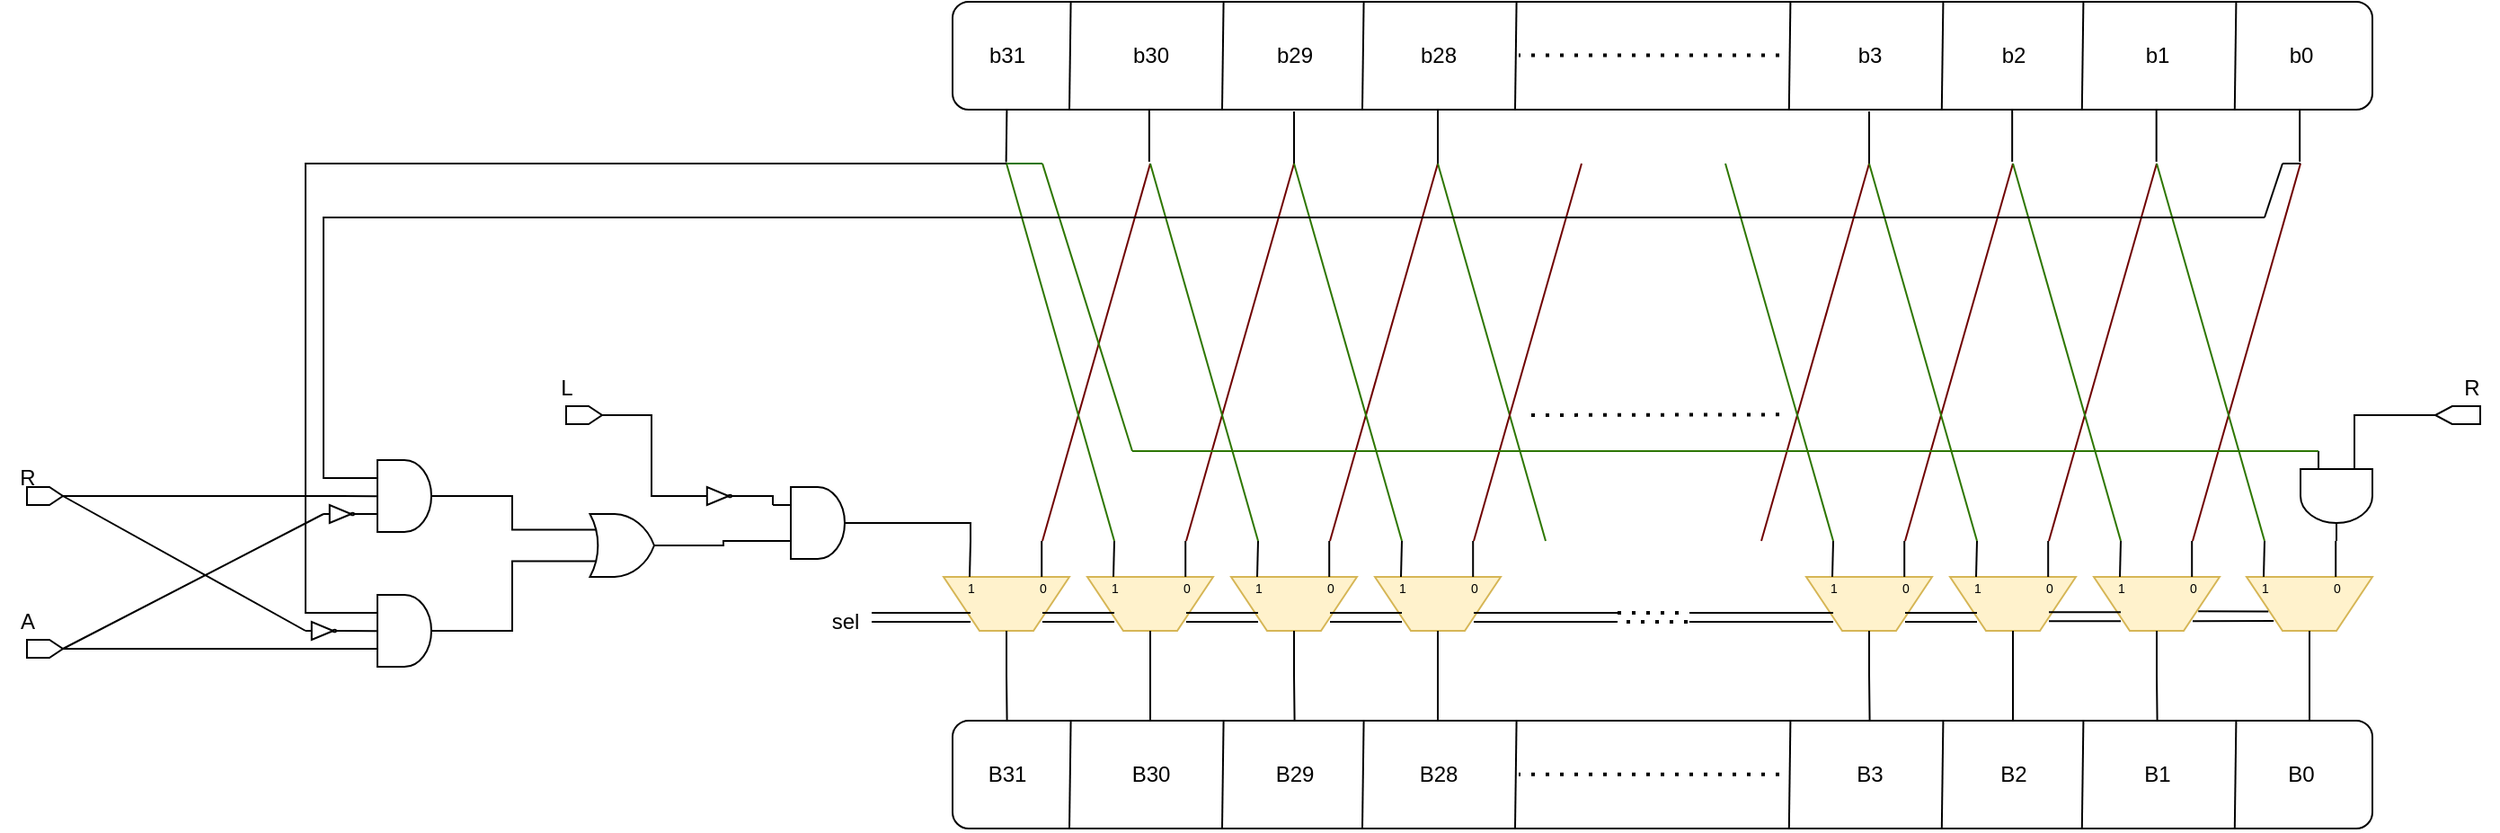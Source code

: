 <mxfile version="24.7.5">
  <diagram name="Page-1" id="PTkPmon57DQdtrVPdXi-">
    <mxGraphModel dx="1467" dy="908" grid="1" gridSize="10" guides="1" tooltips="1" connect="1" arrows="1" fold="1" page="1" pageScale="1" pageWidth="827" pageHeight="1169" math="0" shadow="0">
      <root>
        <mxCell id="0" />
        <mxCell id="1" parent="0" />
        <mxCell id="dGdvfBQ7qSdlbU3VzCC5-10" value="" style="verticalLabelPosition=bottom;shadow=0;dashed=0;align=center;html=1;verticalAlign=top;shape=mxgraph.electrical.logic_gates.inverter_2" parent="1" vertex="1">
          <mxGeometry x="620" y="330" width="20" height="10" as="geometry" />
        </mxCell>
        <mxCell id="dGdvfBQ7qSdlbU3VzCC5-15" value="" style="verticalLabelPosition=bottom;shadow=0;dashed=0;align=center;html=1;verticalAlign=top;shape=mxgraph.electrical.logic_gates.inverter_2" parent="1" vertex="1">
          <mxGeometry x="830" y="320" width="20" height="10" as="geometry" />
        </mxCell>
        <mxCell id="dGdvfBQ7qSdlbU3VzCC5-16" style="edgeStyle=orthogonalEdgeStyle;rounded=0;orthogonalLoop=1;jettySize=auto;html=1;entryX=0;entryY=0.25;entryDx=0;entryDy=0;entryPerimeter=0;endArrow=none;endFill=0;" parent="1" source="dGdvfBQ7qSdlbU3VzCC5-15" target="dGdvfBQ7qSdlbU3VzCC5-265" edge="1">
          <mxGeometry relative="1" as="geometry">
            <mxPoint x="870" y="325" as="targetPoint" />
          </mxGeometry>
        </mxCell>
        <mxCell id="dGdvfBQ7qSdlbU3VzCC5-17" value="" style="shape=offPageConnector;whiteSpace=wrap;html=1;rotation=-90;" parent="1" vertex="1">
          <mxGeometry x="760" y="270" width="10" height="20" as="geometry" />
        </mxCell>
        <mxCell id="dGdvfBQ7qSdlbU3VzCC5-18" style="edgeStyle=orthogonalEdgeStyle;rounded=0;orthogonalLoop=1;jettySize=auto;html=1;entryX=0;entryY=0.5;entryDx=0;entryDy=0;entryPerimeter=0;endArrow=none;endFill=0;" parent="1" source="dGdvfBQ7qSdlbU3VzCC5-17" target="dGdvfBQ7qSdlbU3VzCC5-15" edge="1">
          <mxGeometry relative="1" as="geometry" />
        </mxCell>
        <mxCell id="dGdvfBQ7qSdlbU3VzCC5-21" value="" style="edgeStyle=orthogonalEdgeStyle;rounded=0;orthogonalLoop=1;jettySize=auto;html=1;endArrow=none;endFill=0;" parent="1" source="dGdvfBQ7qSdlbU3VzCC5-22" edge="1">
          <mxGeometry relative="1" as="geometry">
            <mxPoint x="600" y="410" as="targetPoint" />
          </mxGeometry>
        </mxCell>
        <mxCell id="dGdvfBQ7qSdlbU3VzCC5-22" value="" style="shape=offPageConnector;whiteSpace=wrap;html=1;rotation=-90;" parent="1" vertex="1">
          <mxGeometry x="460" y="400" width="10" height="20" as="geometry" />
        </mxCell>
        <mxCell id="dGdvfBQ7qSdlbU3VzCC5-24" value="A" style="text;html=1;align=center;verticalAlign=middle;resizable=0;points=[];autosize=1;strokeColor=none;fillColor=none;" parent="1" vertex="1">
          <mxGeometry x="440" y="380" width="30" height="30" as="geometry" />
        </mxCell>
        <mxCell id="dGdvfBQ7qSdlbU3VzCC5-25" value="L" style="text;html=1;align=center;verticalAlign=middle;resizable=0;points=[];autosize=1;strokeColor=none;fillColor=none;" parent="1" vertex="1">
          <mxGeometry x="740" y="250" width="30" height="30" as="geometry" />
        </mxCell>
        <mxCell id="dGdvfBQ7qSdlbU3VzCC5-26" value="" style="verticalLabelPosition=bottom;shadow=0;dashed=0;align=center;html=1;verticalAlign=top;shape=mxgraph.electrical.logic_gates.inverter_2" parent="1" vertex="1">
          <mxGeometry x="610" y="395" width="20" height="10" as="geometry" />
        </mxCell>
        <mxCell id="dGdvfBQ7qSdlbU3VzCC5-284" style="edgeStyle=orthogonalEdgeStyle;rounded=0;orthogonalLoop=1;jettySize=auto;html=1;endArrow=none;endFill=0;" parent="1" source="dGdvfBQ7qSdlbU3VzCC5-28" edge="1">
          <mxGeometry relative="1" as="geometry">
            <mxPoint x="630.0" y="325" as="targetPoint" />
          </mxGeometry>
        </mxCell>
        <mxCell id="dGdvfBQ7qSdlbU3VzCC5-28" value="" style="shape=offPageConnector;whiteSpace=wrap;html=1;rotation=-90;" parent="1" vertex="1">
          <mxGeometry x="460" y="315" width="10" height="20" as="geometry" />
        </mxCell>
        <mxCell id="dGdvfBQ7qSdlbU3VzCC5-29" value="R" style="text;html=1;align=center;verticalAlign=middle;resizable=0;points=[];autosize=1;strokeColor=none;fillColor=none;" parent="1" vertex="1">
          <mxGeometry x="440" y="300" width="30" height="30" as="geometry" />
        </mxCell>
        <mxCell id="dGdvfBQ7qSdlbU3VzCC5-124" value="" style="shape=trapezoid;perimeter=trapezoidPerimeter;whiteSpace=wrap;html=1;fixedSize=1;rotation=-180;size=20;fillColor=#fff2cc;strokeColor=#d6b656;" parent="1" vertex="1">
          <mxGeometry x="965" y="370" width="70" height="30" as="geometry" />
        </mxCell>
        <mxCell id="dGdvfBQ7qSdlbU3VzCC5-125" style="edgeStyle=orthogonalEdgeStyle;rounded=0;orthogonalLoop=1;jettySize=auto;html=1;entryX=0.029;entryY=0;entryDx=0;entryDy=0;entryPerimeter=0;endArrow=none;endFill=0;" parent="1" source="dGdvfBQ7qSdlbU3VzCC5-124" edge="1">
          <mxGeometry relative="1" as="geometry">
            <mxPoint x="1000.3" y="450" as="targetPoint" />
          </mxGeometry>
        </mxCell>
        <mxCell id="dGdvfBQ7qSdlbU3VzCC5-127" value="" style="shape=trapezoid;perimeter=trapezoidPerimeter;whiteSpace=wrap;html=1;fixedSize=1;rotation=-180;size=20;fillColor=#fff2cc;strokeColor=#d6b656;" parent="1" vertex="1">
          <mxGeometry x="1045" y="370" width="70" height="30" as="geometry" />
        </mxCell>
        <mxCell id="dGdvfBQ7qSdlbU3VzCC5-128" style="edgeStyle=orthogonalEdgeStyle;rounded=0;orthogonalLoop=1;jettySize=auto;html=1;entryX=0.029;entryY=0;entryDx=0;entryDy=0;entryPerimeter=0;endArrow=none;endFill=0;" parent="1" source="dGdvfBQ7qSdlbU3VzCC5-127" edge="1">
          <mxGeometry relative="1" as="geometry">
            <mxPoint x="1080" y="450" as="targetPoint" />
          </mxGeometry>
        </mxCell>
        <mxCell id="dGdvfBQ7qSdlbU3VzCC5-129" value="" style="shape=trapezoid;perimeter=trapezoidPerimeter;whiteSpace=wrap;html=1;fixedSize=1;rotation=-180;size=20;fillColor=#fff2cc;strokeColor=#d6b656;" parent="1" vertex="1">
          <mxGeometry x="1125" y="370" width="70" height="30" as="geometry" />
        </mxCell>
        <mxCell id="dGdvfBQ7qSdlbU3VzCC5-130" style="edgeStyle=orthogonalEdgeStyle;rounded=0;orthogonalLoop=1;jettySize=auto;html=1;entryX=0.029;entryY=0;entryDx=0;entryDy=0;entryPerimeter=0;endArrow=none;endFill=0;" parent="1" source="dGdvfBQ7qSdlbU3VzCC5-129" edge="1">
          <mxGeometry relative="1" as="geometry">
            <mxPoint x="1160.3" y="450" as="targetPoint" />
          </mxGeometry>
        </mxCell>
        <mxCell id="dGdvfBQ7qSdlbU3VzCC5-131" value="" style="shape=trapezoid;perimeter=trapezoidPerimeter;whiteSpace=wrap;html=1;fixedSize=1;rotation=-180;size=20;fillColor=#fff2cc;strokeColor=#d6b656;" parent="1" vertex="1">
          <mxGeometry x="1205" y="370" width="70" height="30" as="geometry" />
        </mxCell>
        <mxCell id="dGdvfBQ7qSdlbU3VzCC5-132" style="edgeStyle=orthogonalEdgeStyle;rounded=0;orthogonalLoop=1;jettySize=auto;html=1;entryX=0.029;entryY=0;entryDx=0;entryDy=0;entryPerimeter=0;endArrow=none;endFill=0;" parent="1" source="dGdvfBQ7qSdlbU3VzCC5-131" edge="1">
          <mxGeometry relative="1" as="geometry">
            <mxPoint x="1240" y="450" as="targetPoint" />
          </mxGeometry>
        </mxCell>
        <mxCell id="dGdvfBQ7qSdlbU3VzCC5-141" value="" style="shape=trapezoid;perimeter=trapezoidPerimeter;whiteSpace=wrap;html=1;fixedSize=1;rotation=-180;size=20;fillColor=#fff2cc;strokeColor=#d6b656;" parent="1" vertex="1">
          <mxGeometry x="1445" y="370" width="70" height="30" as="geometry" />
        </mxCell>
        <mxCell id="dGdvfBQ7qSdlbU3VzCC5-142" style="edgeStyle=orthogonalEdgeStyle;rounded=0;orthogonalLoop=1;jettySize=auto;html=1;entryX=0.029;entryY=0;entryDx=0;entryDy=0;entryPerimeter=0;endArrow=none;endFill=0;" parent="1" source="dGdvfBQ7qSdlbU3VzCC5-141" edge="1">
          <mxGeometry relative="1" as="geometry">
            <mxPoint x="1480.3" y="450" as="targetPoint" />
          </mxGeometry>
        </mxCell>
        <mxCell id="dGdvfBQ7qSdlbU3VzCC5-143" value="" style="shape=trapezoid;perimeter=trapezoidPerimeter;whiteSpace=wrap;html=1;fixedSize=1;rotation=-180;size=20;fillColor=#fff2cc;strokeColor=#d6b656;" parent="1" vertex="1">
          <mxGeometry x="1525" y="370" width="70" height="30" as="geometry" />
        </mxCell>
        <mxCell id="dGdvfBQ7qSdlbU3VzCC5-144" style="edgeStyle=orthogonalEdgeStyle;rounded=0;orthogonalLoop=1;jettySize=auto;html=1;entryX=0.029;entryY=0;entryDx=0;entryDy=0;entryPerimeter=0;endArrow=none;endFill=0;" parent="1" source="dGdvfBQ7qSdlbU3VzCC5-143" edge="1">
          <mxGeometry relative="1" as="geometry">
            <mxPoint x="1560" y="450" as="targetPoint" />
          </mxGeometry>
        </mxCell>
        <mxCell id="dGdvfBQ7qSdlbU3VzCC5-145" value="" style="shape=trapezoid;perimeter=trapezoidPerimeter;whiteSpace=wrap;html=1;fixedSize=1;rotation=-180;size=20;fillColor=#fff2cc;strokeColor=#d6b656;" parent="1" vertex="1">
          <mxGeometry x="1605" y="370" width="70" height="30" as="geometry" />
        </mxCell>
        <mxCell id="dGdvfBQ7qSdlbU3VzCC5-146" style="edgeStyle=orthogonalEdgeStyle;rounded=0;orthogonalLoop=1;jettySize=auto;html=1;entryX=0.029;entryY=0;entryDx=0;entryDy=0;entryPerimeter=0;endArrow=none;endFill=0;" parent="1" source="dGdvfBQ7qSdlbU3VzCC5-145" edge="1">
          <mxGeometry relative="1" as="geometry">
            <mxPoint x="1640.3" y="450" as="targetPoint" />
          </mxGeometry>
        </mxCell>
        <mxCell id="dGdvfBQ7qSdlbU3VzCC5-147" value="" style="shape=trapezoid;perimeter=trapezoidPerimeter;whiteSpace=wrap;html=1;fixedSize=1;rotation=-180;size=20;fillColor=#fff2cc;strokeColor=#d6b656;" parent="1" vertex="1">
          <mxGeometry x="1690" y="370" width="70" height="30" as="geometry" />
        </mxCell>
        <mxCell id="dGdvfBQ7qSdlbU3VzCC5-148" style="edgeStyle=orthogonalEdgeStyle;rounded=0;orthogonalLoop=1;jettySize=auto;html=1;entryX=0.029;entryY=0;entryDx=0;entryDy=0;entryPerimeter=0;endArrow=none;endFill=0;" parent="1" source="dGdvfBQ7qSdlbU3VzCC5-147" edge="1">
          <mxGeometry relative="1" as="geometry">
            <mxPoint x="1725" y="450" as="targetPoint" />
          </mxGeometry>
        </mxCell>
        <mxCell id="dGdvfBQ7qSdlbU3VzCC5-149" value="" style="rounded=1;whiteSpace=wrap;html=1;" parent="1" vertex="1">
          <mxGeometry x="970" y="450" width="790" height="60" as="geometry" />
        </mxCell>
        <mxCell id="dGdvfBQ7qSdlbU3VzCC5-150" value="" style="endArrow=none;html=1;rounded=0;entryX=0.08;entryY=0.04;entryDx=0;entryDy=0;entryPerimeter=0;exitX=0.079;exitY=1.04;exitDx=0;exitDy=0;exitPerimeter=0;" parent="1" edge="1">
          <mxGeometry width="50" height="50" relative="1" as="geometry">
            <mxPoint x="1035" y="510" as="sourcePoint" />
            <mxPoint x="1035.79" y="450.0" as="targetPoint" />
          </mxGeometry>
        </mxCell>
        <mxCell id="dGdvfBQ7qSdlbU3VzCC5-151" value="" style="endArrow=none;html=1;rounded=0;entryX=0.08;entryY=0.04;entryDx=0;entryDy=0;entryPerimeter=0;exitX=0.079;exitY=1.04;exitDx=0;exitDy=0;exitPerimeter=0;" parent="1" edge="1">
          <mxGeometry width="50" height="50" relative="1" as="geometry">
            <mxPoint x="1120" y="510" as="sourcePoint" />
            <mxPoint x="1120.79" y="450.0" as="targetPoint" />
          </mxGeometry>
        </mxCell>
        <mxCell id="dGdvfBQ7qSdlbU3VzCC5-152" value="" style="endArrow=none;html=1;rounded=0;entryX=0.08;entryY=0.04;entryDx=0;entryDy=0;entryPerimeter=0;exitX=0.079;exitY=1.04;exitDx=0;exitDy=0;exitPerimeter=0;" parent="1" edge="1">
          <mxGeometry width="50" height="50" relative="1" as="geometry">
            <mxPoint x="1198" y="510" as="sourcePoint" />
            <mxPoint x="1198.79" y="450.0" as="targetPoint" />
          </mxGeometry>
        </mxCell>
        <mxCell id="dGdvfBQ7qSdlbU3VzCC5-153" value="" style="endArrow=none;html=1;rounded=0;entryX=0.08;entryY=0.04;entryDx=0;entryDy=0;entryPerimeter=0;exitX=0.079;exitY=1.04;exitDx=0;exitDy=0;exitPerimeter=0;" parent="1" edge="1">
          <mxGeometry width="50" height="50" relative="1" as="geometry">
            <mxPoint x="1283" y="510" as="sourcePoint" />
            <mxPoint x="1283.79" y="450.0" as="targetPoint" />
          </mxGeometry>
        </mxCell>
        <mxCell id="dGdvfBQ7qSdlbU3VzCC5-154" value="" style="endArrow=none;html=1;rounded=0;entryX=0.08;entryY=0.04;entryDx=0;entryDy=0;entryPerimeter=0;exitX=0.079;exitY=1.04;exitDx=0;exitDy=0;exitPerimeter=0;" parent="1" edge="1">
          <mxGeometry width="50" height="50" relative="1" as="geometry">
            <mxPoint x="1435.41" y="510" as="sourcePoint" />
            <mxPoint x="1436.2" y="450.0" as="targetPoint" />
          </mxGeometry>
        </mxCell>
        <mxCell id="dGdvfBQ7qSdlbU3VzCC5-155" value="" style="endArrow=none;html=1;rounded=0;entryX=0.08;entryY=0.04;entryDx=0;entryDy=0;entryPerimeter=0;exitX=0.079;exitY=1.04;exitDx=0;exitDy=0;exitPerimeter=0;" parent="1" edge="1">
          <mxGeometry width="50" height="50" relative="1" as="geometry">
            <mxPoint x="1520.41" y="510" as="sourcePoint" />
            <mxPoint x="1521.2" y="450.0" as="targetPoint" />
          </mxGeometry>
        </mxCell>
        <mxCell id="dGdvfBQ7qSdlbU3VzCC5-156" value="" style="endArrow=none;html=1;rounded=0;entryX=0.08;entryY=0.04;entryDx=0;entryDy=0;entryPerimeter=0;exitX=0.079;exitY=1.04;exitDx=0;exitDy=0;exitPerimeter=0;" parent="1" edge="1">
          <mxGeometry width="50" height="50" relative="1" as="geometry">
            <mxPoint x="1598.41" y="510" as="sourcePoint" />
            <mxPoint x="1599.2" y="450.0" as="targetPoint" />
          </mxGeometry>
        </mxCell>
        <mxCell id="dGdvfBQ7qSdlbU3VzCC5-157" value="" style="endArrow=none;html=1;rounded=0;entryX=0.08;entryY=0.04;entryDx=0;entryDy=0;entryPerimeter=0;exitX=0.079;exitY=1.04;exitDx=0;exitDy=0;exitPerimeter=0;" parent="1" edge="1">
          <mxGeometry width="50" height="50" relative="1" as="geometry">
            <mxPoint x="1683.41" y="510" as="sourcePoint" />
            <mxPoint x="1684.2" y="450.0" as="targetPoint" />
          </mxGeometry>
        </mxCell>
        <mxCell id="dGdvfBQ7qSdlbU3VzCC5-158" value="B31" style="text;html=1;align=center;verticalAlign=middle;resizable=0;points=[];autosize=1;strokeColor=none;fillColor=none;" parent="1" vertex="1">
          <mxGeometry x="980" y="465" width="40" height="30" as="geometry" />
        </mxCell>
        <mxCell id="dGdvfBQ7qSdlbU3VzCC5-159" value="B30" style="text;html=1;align=center;verticalAlign=middle;resizable=0;points=[];autosize=1;strokeColor=none;fillColor=none;" parent="1" vertex="1">
          <mxGeometry x="1060" y="465" width="40" height="30" as="geometry" />
        </mxCell>
        <mxCell id="dGdvfBQ7qSdlbU3VzCC5-160" value="B29" style="text;html=1;align=center;verticalAlign=middle;resizable=0;points=[];autosize=1;strokeColor=none;fillColor=none;" parent="1" vertex="1">
          <mxGeometry x="1140" y="465" width="40" height="30" as="geometry" />
        </mxCell>
        <mxCell id="dGdvfBQ7qSdlbU3VzCC5-161" value="B28" style="text;html=1;align=center;verticalAlign=middle;resizable=0;points=[];autosize=1;strokeColor=none;fillColor=none;" parent="1" vertex="1">
          <mxGeometry x="1220" y="465" width="40" height="30" as="geometry" />
        </mxCell>
        <mxCell id="dGdvfBQ7qSdlbU3VzCC5-167" value="B3" style="text;html=1;align=center;verticalAlign=middle;resizable=0;points=[];autosize=1;strokeColor=none;fillColor=none;" parent="1" vertex="1">
          <mxGeometry x="1460" y="465" width="40" height="30" as="geometry" />
        </mxCell>
        <mxCell id="dGdvfBQ7qSdlbU3VzCC5-168" value="B2" style="text;html=1;align=center;verticalAlign=middle;resizable=0;points=[];autosize=1;strokeColor=none;fillColor=none;" parent="1" vertex="1">
          <mxGeometry x="1540" y="465" width="40" height="30" as="geometry" />
        </mxCell>
        <mxCell id="dGdvfBQ7qSdlbU3VzCC5-169" value="B1" style="text;html=1;align=center;verticalAlign=middle;resizable=0;points=[];autosize=1;strokeColor=none;fillColor=none;" parent="1" vertex="1">
          <mxGeometry x="1620" y="465" width="40" height="30" as="geometry" />
        </mxCell>
        <mxCell id="dGdvfBQ7qSdlbU3VzCC5-170" value="B0" style="text;html=1;align=center;verticalAlign=middle;resizable=0;points=[];autosize=1;strokeColor=none;fillColor=none;" parent="1" vertex="1">
          <mxGeometry x="1700" y="465" width="40" height="30" as="geometry" />
        </mxCell>
        <mxCell id="dGdvfBQ7qSdlbU3VzCC5-171" value="" style="rounded=1;whiteSpace=wrap;html=1;" parent="1" vertex="1">
          <mxGeometry x="970" y="50" width="790" height="60" as="geometry" />
        </mxCell>
        <mxCell id="dGdvfBQ7qSdlbU3VzCC5-172" value="" style="endArrow=none;html=1;rounded=0;entryX=0.08;entryY=0.04;entryDx=0;entryDy=0;entryPerimeter=0;exitX=0.079;exitY=1.04;exitDx=0;exitDy=0;exitPerimeter=0;" parent="1" edge="1">
          <mxGeometry width="50" height="50" relative="1" as="geometry">
            <mxPoint x="1035" y="110" as="sourcePoint" />
            <mxPoint x="1035.79" y="50.0" as="targetPoint" />
          </mxGeometry>
        </mxCell>
        <mxCell id="dGdvfBQ7qSdlbU3VzCC5-173" value="" style="endArrow=none;html=1;rounded=0;entryX=0.08;entryY=0.04;entryDx=0;entryDy=0;entryPerimeter=0;exitX=0.079;exitY=1.04;exitDx=0;exitDy=0;exitPerimeter=0;" parent="1" edge="1">
          <mxGeometry width="50" height="50" relative="1" as="geometry">
            <mxPoint x="1120" y="110" as="sourcePoint" />
            <mxPoint x="1120.79" y="50.0" as="targetPoint" />
          </mxGeometry>
        </mxCell>
        <mxCell id="dGdvfBQ7qSdlbU3VzCC5-174" value="" style="endArrow=none;html=1;rounded=0;entryX=0.08;entryY=0.04;entryDx=0;entryDy=0;entryPerimeter=0;exitX=0.079;exitY=1.04;exitDx=0;exitDy=0;exitPerimeter=0;" parent="1" edge="1">
          <mxGeometry width="50" height="50" relative="1" as="geometry">
            <mxPoint x="1198" y="110" as="sourcePoint" />
            <mxPoint x="1198.79" y="50.0" as="targetPoint" />
          </mxGeometry>
        </mxCell>
        <mxCell id="dGdvfBQ7qSdlbU3VzCC5-175" value="" style="endArrow=none;html=1;rounded=0;entryX=0.08;entryY=0.04;entryDx=0;entryDy=0;entryPerimeter=0;exitX=0.079;exitY=1.04;exitDx=0;exitDy=0;exitPerimeter=0;" parent="1" edge="1">
          <mxGeometry width="50" height="50" relative="1" as="geometry">
            <mxPoint x="1283" y="110" as="sourcePoint" />
            <mxPoint x="1283.79" y="50.0" as="targetPoint" />
          </mxGeometry>
        </mxCell>
        <mxCell id="dGdvfBQ7qSdlbU3VzCC5-176" value="" style="endArrow=none;html=1;rounded=0;entryX=0.08;entryY=0.04;entryDx=0;entryDy=0;entryPerimeter=0;exitX=0.079;exitY=1.04;exitDx=0;exitDy=0;exitPerimeter=0;" parent="1" edge="1">
          <mxGeometry width="50" height="50" relative="1" as="geometry">
            <mxPoint x="1435.41" y="110" as="sourcePoint" />
            <mxPoint x="1436.2" y="50.0" as="targetPoint" />
          </mxGeometry>
        </mxCell>
        <mxCell id="dGdvfBQ7qSdlbU3VzCC5-177" value="" style="endArrow=none;html=1;rounded=0;entryX=0.08;entryY=0.04;entryDx=0;entryDy=0;entryPerimeter=0;exitX=0.079;exitY=1.04;exitDx=0;exitDy=0;exitPerimeter=0;" parent="1" edge="1">
          <mxGeometry width="50" height="50" relative="1" as="geometry">
            <mxPoint x="1520.41" y="110" as="sourcePoint" />
            <mxPoint x="1521.2" y="50.0" as="targetPoint" />
          </mxGeometry>
        </mxCell>
        <mxCell id="dGdvfBQ7qSdlbU3VzCC5-178" value="" style="endArrow=none;html=1;rounded=0;entryX=0.08;entryY=0.04;entryDx=0;entryDy=0;entryPerimeter=0;exitX=0.079;exitY=1.04;exitDx=0;exitDy=0;exitPerimeter=0;" parent="1" edge="1">
          <mxGeometry width="50" height="50" relative="1" as="geometry">
            <mxPoint x="1598.41" y="110" as="sourcePoint" />
            <mxPoint x="1599.2" y="50.0" as="targetPoint" />
          </mxGeometry>
        </mxCell>
        <mxCell id="dGdvfBQ7qSdlbU3VzCC5-179" value="" style="endArrow=none;html=1;rounded=0;entryX=0.08;entryY=0.04;entryDx=0;entryDy=0;entryPerimeter=0;exitX=0.079;exitY=1.04;exitDx=0;exitDy=0;exitPerimeter=0;" parent="1" edge="1">
          <mxGeometry width="50" height="50" relative="1" as="geometry">
            <mxPoint x="1683.41" y="110" as="sourcePoint" />
            <mxPoint x="1684.2" y="50.0" as="targetPoint" />
          </mxGeometry>
        </mxCell>
        <mxCell id="dGdvfBQ7qSdlbU3VzCC5-180" value="b31" style="text;html=1;align=center;verticalAlign=middle;resizable=0;points=[];autosize=1;strokeColor=none;fillColor=none;" parent="1" vertex="1">
          <mxGeometry x="980" y="65" width="40" height="30" as="geometry" />
        </mxCell>
        <mxCell id="dGdvfBQ7qSdlbU3VzCC5-181" value="b30" style="text;html=1;align=center;verticalAlign=middle;resizable=0;points=[];autosize=1;strokeColor=none;fillColor=none;" parent="1" vertex="1">
          <mxGeometry x="1060" y="65" width="40" height="30" as="geometry" />
        </mxCell>
        <mxCell id="dGdvfBQ7qSdlbU3VzCC5-182" value="b29" style="text;html=1;align=center;verticalAlign=middle;resizable=0;points=[];autosize=1;strokeColor=none;fillColor=none;" parent="1" vertex="1">
          <mxGeometry x="1140" y="65" width="40" height="30" as="geometry" />
        </mxCell>
        <mxCell id="dGdvfBQ7qSdlbU3VzCC5-183" value="b28" style="text;html=1;align=center;verticalAlign=middle;resizable=0;points=[];autosize=1;strokeColor=none;fillColor=none;" parent="1" vertex="1">
          <mxGeometry x="1220" y="65" width="40" height="30" as="geometry" />
        </mxCell>
        <mxCell id="dGdvfBQ7qSdlbU3VzCC5-184" value="b3" style="text;html=1;align=center;verticalAlign=middle;resizable=0;points=[];autosize=1;strokeColor=none;fillColor=none;" parent="1" vertex="1">
          <mxGeometry x="1460" y="65" width="40" height="30" as="geometry" />
        </mxCell>
        <mxCell id="dGdvfBQ7qSdlbU3VzCC5-185" value="b2" style="text;html=1;align=center;verticalAlign=middle;resizable=0;points=[];autosize=1;strokeColor=none;fillColor=none;" parent="1" vertex="1">
          <mxGeometry x="1540" y="65" width="40" height="30" as="geometry" />
        </mxCell>
        <mxCell id="dGdvfBQ7qSdlbU3VzCC5-186" value="b1" style="text;html=1;align=center;verticalAlign=middle;resizable=0;points=[];autosize=1;strokeColor=none;fillColor=none;" parent="1" vertex="1">
          <mxGeometry x="1620" y="65" width="40" height="30" as="geometry" />
        </mxCell>
        <mxCell id="dGdvfBQ7qSdlbU3VzCC5-187" value="b0" style="text;html=1;align=center;verticalAlign=middle;resizable=0;points=[];autosize=1;strokeColor=none;fillColor=none;" parent="1" vertex="1">
          <mxGeometry x="1700" y="65" width="40" height="30" as="geometry" />
        </mxCell>
        <mxCell id="dGdvfBQ7qSdlbU3VzCC5-188" value="" style="endArrow=none;dashed=1;html=1;dashPattern=1 3;strokeWidth=2;rounded=0;" parent="1" edge="1">
          <mxGeometry width="50" height="50" relative="1" as="geometry">
            <mxPoint x="1430" y="79.71" as="sourcePoint" />
            <mxPoint x="1285" y="79.71" as="targetPoint" />
          </mxGeometry>
        </mxCell>
        <mxCell id="dGdvfBQ7qSdlbU3VzCC5-189" value="" style="endArrow=none;dashed=1;html=1;dashPattern=1 3;strokeWidth=2;rounded=0;" parent="1" edge="1">
          <mxGeometry width="50" height="50" relative="1" as="geometry">
            <mxPoint x="1430" y="479.82" as="sourcePoint" />
            <mxPoint x="1285" y="479.82" as="targetPoint" />
          </mxGeometry>
        </mxCell>
        <mxCell id="dGdvfBQ7qSdlbU3VzCC5-190" value="" style="endArrow=none;html=1;rounded=0;exitX=0.75;exitY=1;exitDx=0;exitDy=0;" parent="1" edge="1">
          <mxGeometry width="50" height="50" relative="1" as="geometry">
            <mxPoint x="979.5" y="370" as="sourcePoint" />
            <mxPoint x="980" y="350" as="targetPoint" />
          </mxGeometry>
        </mxCell>
        <mxCell id="dGdvfBQ7qSdlbU3VzCC5-191" value="" style="endArrow=none;html=1;rounded=0;exitX=0.75;exitY=1;exitDx=0;exitDy=0;" parent="1" edge="1">
          <mxGeometry width="50" height="50" relative="1" as="geometry">
            <mxPoint x="1019.6" y="370" as="sourcePoint" />
            <mxPoint x="1019.6" y="350" as="targetPoint" />
          </mxGeometry>
        </mxCell>
        <mxCell id="dGdvfBQ7qSdlbU3VzCC5-192" value="&lt;font style=&quot;font-size: 7px;&quot;&gt;1&lt;/font&gt;" style="text;html=1;align=center;verticalAlign=middle;resizable=0;points=[];autosize=1;strokeColor=none;fillColor=none;" parent="1" vertex="1">
          <mxGeometry x="965" y="360" width="30" height="30" as="geometry" />
        </mxCell>
        <mxCell id="dGdvfBQ7qSdlbU3VzCC5-193" value="&lt;font style=&quot;font-size: 7px;&quot;&gt;0&lt;/font&gt;" style="text;html=1;align=center;verticalAlign=middle;resizable=0;points=[];autosize=1;strokeColor=none;fillColor=none;" parent="1" vertex="1">
          <mxGeometry x="1005" y="360" width="30" height="30" as="geometry" />
        </mxCell>
        <mxCell id="dGdvfBQ7qSdlbU3VzCC5-196" value="" style="endArrow=none;html=1;rounded=0;exitX=0.75;exitY=1;exitDx=0;exitDy=0;" parent="1" edge="1">
          <mxGeometry width="50" height="50" relative="1" as="geometry">
            <mxPoint x="1059.5" y="370" as="sourcePoint" />
            <mxPoint x="1060" y="350" as="targetPoint" />
          </mxGeometry>
        </mxCell>
        <mxCell id="dGdvfBQ7qSdlbU3VzCC5-197" value="" style="endArrow=none;html=1;rounded=0;exitX=0.75;exitY=1;exitDx=0;exitDy=0;" parent="1" edge="1">
          <mxGeometry width="50" height="50" relative="1" as="geometry">
            <mxPoint x="1099.6" y="370" as="sourcePoint" />
            <mxPoint x="1099.6" y="350" as="targetPoint" />
          </mxGeometry>
        </mxCell>
        <mxCell id="dGdvfBQ7qSdlbU3VzCC5-198" value="&lt;font style=&quot;font-size: 7px;&quot;&gt;1&lt;/font&gt;" style="text;html=1;align=center;verticalAlign=middle;resizable=0;points=[];autosize=1;strokeColor=none;fillColor=none;" parent="1" vertex="1">
          <mxGeometry x="1045" y="360" width="30" height="30" as="geometry" />
        </mxCell>
        <mxCell id="dGdvfBQ7qSdlbU3VzCC5-199" value="&lt;font style=&quot;font-size: 7px;&quot;&gt;0&lt;/font&gt;" style="text;html=1;align=center;verticalAlign=middle;resizable=0;points=[];autosize=1;strokeColor=none;fillColor=none;" parent="1" vertex="1">
          <mxGeometry x="1085" y="360" width="30" height="30" as="geometry" />
        </mxCell>
        <mxCell id="dGdvfBQ7qSdlbU3VzCC5-200" value="" style="endArrow=none;html=1;rounded=0;exitX=0.75;exitY=1;exitDx=0;exitDy=0;" parent="1" edge="1">
          <mxGeometry width="50" height="50" relative="1" as="geometry">
            <mxPoint x="1139.5" y="370" as="sourcePoint" />
            <mxPoint x="1140" y="350" as="targetPoint" />
          </mxGeometry>
        </mxCell>
        <mxCell id="dGdvfBQ7qSdlbU3VzCC5-201" value="" style="endArrow=none;html=1;rounded=0;exitX=0.75;exitY=1;exitDx=0;exitDy=0;" parent="1" edge="1">
          <mxGeometry width="50" height="50" relative="1" as="geometry">
            <mxPoint x="1179.6" y="370" as="sourcePoint" />
            <mxPoint x="1179.6" y="350" as="targetPoint" />
          </mxGeometry>
        </mxCell>
        <mxCell id="dGdvfBQ7qSdlbU3VzCC5-202" value="&lt;font style=&quot;font-size: 7px;&quot;&gt;1&lt;/font&gt;" style="text;html=1;align=center;verticalAlign=middle;resizable=0;points=[];autosize=1;strokeColor=none;fillColor=none;" parent="1" vertex="1">
          <mxGeometry x="1125" y="360" width="30" height="30" as="geometry" />
        </mxCell>
        <mxCell id="dGdvfBQ7qSdlbU3VzCC5-203" value="&lt;font style=&quot;font-size: 7px;&quot;&gt;0&lt;/font&gt;" style="text;html=1;align=center;verticalAlign=middle;resizable=0;points=[];autosize=1;strokeColor=none;fillColor=none;" parent="1" vertex="1">
          <mxGeometry x="1165" y="360" width="30" height="30" as="geometry" />
        </mxCell>
        <mxCell id="dGdvfBQ7qSdlbU3VzCC5-204" value="" style="endArrow=none;html=1;rounded=0;exitX=0.75;exitY=1;exitDx=0;exitDy=0;" parent="1" edge="1">
          <mxGeometry width="50" height="50" relative="1" as="geometry">
            <mxPoint x="1219.5" y="370" as="sourcePoint" />
            <mxPoint x="1220" y="350" as="targetPoint" />
          </mxGeometry>
        </mxCell>
        <mxCell id="dGdvfBQ7qSdlbU3VzCC5-205" value="" style="endArrow=none;html=1;rounded=0;exitX=0.75;exitY=1;exitDx=0;exitDy=0;" parent="1" edge="1">
          <mxGeometry width="50" height="50" relative="1" as="geometry">
            <mxPoint x="1259.6" y="370" as="sourcePoint" />
            <mxPoint x="1259.6" y="350" as="targetPoint" />
          </mxGeometry>
        </mxCell>
        <mxCell id="dGdvfBQ7qSdlbU3VzCC5-206" value="&lt;font style=&quot;font-size: 7px;&quot;&gt;1&lt;/font&gt;" style="text;html=1;align=center;verticalAlign=middle;resizable=0;points=[];autosize=1;strokeColor=none;fillColor=none;" parent="1" vertex="1">
          <mxGeometry x="1205" y="360" width="30" height="30" as="geometry" />
        </mxCell>
        <mxCell id="dGdvfBQ7qSdlbU3VzCC5-207" value="&lt;font style=&quot;font-size: 7px;&quot;&gt;0&lt;/font&gt;" style="text;html=1;align=center;verticalAlign=middle;resizable=0;points=[];autosize=1;strokeColor=none;fillColor=none;" parent="1" vertex="1">
          <mxGeometry x="1245" y="360" width="30" height="30" as="geometry" />
        </mxCell>
        <mxCell id="dGdvfBQ7qSdlbU3VzCC5-208" value="" style="endArrow=none;html=1;rounded=0;exitX=0.75;exitY=1;exitDx=0;exitDy=0;" parent="1" edge="1">
          <mxGeometry width="50" height="50" relative="1" as="geometry">
            <mxPoint x="1459.5" y="370" as="sourcePoint" />
            <mxPoint x="1460" y="350" as="targetPoint" />
          </mxGeometry>
        </mxCell>
        <mxCell id="dGdvfBQ7qSdlbU3VzCC5-209" value="" style="endArrow=none;html=1;rounded=0;exitX=0.75;exitY=1;exitDx=0;exitDy=0;" parent="1" edge="1">
          <mxGeometry width="50" height="50" relative="1" as="geometry">
            <mxPoint x="1499.6" y="370" as="sourcePoint" />
            <mxPoint x="1499.6" y="350" as="targetPoint" />
          </mxGeometry>
        </mxCell>
        <mxCell id="dGdvfBQ7qSdlbU3VzCC5-210" value="&lt;font style=&quot;font-size: 7px;&quot;&gt;1&lt;/font&gt;" style="text;html=1;align=center;verticalAlign=middle;resizable=0;points=[];autosize=1;strokeColor=none;fillColor=none;" parent="1" vertex="1">
          <mxGeometry x="1445" y="360" width="30" height="30" as="geometry" />
        </mxCell>
        <mxCell id="dGdvfBQ7qSdlbU3VzCC5-211" value="&lt;font style=&quot;font-size: 7px;&quot;&gt;0&lt;/font&gt;" style="text;html=1;align=center;verticalAlign=middle;resizable=0;points=[];autosize=1;strokeColor=none;fillColor=none;" parent="1" vertex="1">
          <mxGeometry x="1485" y="360" width="30" height="30" as="geometry" />
        </mxCell>
        <mxCell id="dGdvfBQ7qSdlbU3VzCC5-212" value="" style="endArrow=none;html=1;rounded=0;exitX=0.75;exitY=1;exitDx=0;exitDy=0;" parent="1" edge="1">
          <mxGeometry width="50" height="50" relative="1" as="geometry">
            <mxPoint x="1539.5" y="370" as="sourcePoint" />
            <mxPoint x="1540" y="350" as="targetPoint" />
          </mxGeometry>
        </mxCell>
        <mxCell id="dGdvfBQ7qSdlbU3VzCC5-213" value="" style="endArrow=none;html=1;rounded=0;exitX=0.75;exitY=1;exitDx=0;exitDy=0;" parent="1" edge="1">
          <mxGeometry width="50" height="50" relative="1" as="geometry">
            <mxPoint x="1579.6" y="370" as="sourcePoint" />
            <mxPoint x="1579.6" y="350" as="targetPoint" />
          </mxGeometry>
        </mxCell>
        <mxCell id="dGdvfBQ7qSdlbU3VzCC5-214" value="&lt;font style=&quot;font-size: 7px;&quot;&gt;1&lt;/font&gt;" style="text;html=1;align=center;verticalAlign=middle;resizable=0;points=[];autosize=1;strokeColor=none;fillColor=none;" parent="1" vertex="1">
          <mxGeometry x="1525" y="360" width="30" height="30" as="geometry" />
        </mxCell>
        <mxCell id="dGdvfBQ7qSdlbU3VzCC5-215" value="&lt;font style=&quot;font-size: 7px;&quot;&gt;0&lt;/font&gt;" style="text;html=1;align=center;verticalAlign=middle;resizable=0;points=[];autosize=1;strokeColor=none;fillColor=none;" parent="1" vertex="1">
          <mxGeometry x="1565" y="360" width="30" height="30" as="geometry" />
        </mxCell>
        <mxCell id="dGdvfBQ7qSdlbU3VzCC5-216" value="" style="endArrow=none;html=1;rounded=0;exitX=0.75;exitY=1;exitDx=0;exitDy=0;" parent="1" edge="1">
          <mxGeometry width="50" height="50" relative="1" as="geometry">
            <mxPoint x="1619.5" y="370" as="sourcePoint" />
            <mxPoint x="1620" y="350" as="targetPoint" />
          </mxGeometry>
        </mxCell>
        <mxCell id="dGdvfBQ7qSdlbU3VzCC5-217" value="" style="endArrow=none;html=1;rounded=0;exitX=0.75;exitY=1;exitDx=0;exitDy=0;" parent="1" edge="1">
          <mxGeometry width="50" height="50" relative="1" as="geometry">
            <mxPoint x="1659.6" y="370" as="sourcePoint" />
            <mxPoint x="1659.6" y="350" as="targetPoint" />
          </mxGeometry>
        </mxCell>
        <mxCell id="dGdvfBQ7qSdlbU3VzCC5-218" value="&lt;font style=&quot;font-size: 7px;&quot;&gt;1&lt;/font&gt;" style="text;html=1;align=center;verticalAlign=middle;resizable=0;points=[];autosize=1;strokeColor=none;fillColor=none;" parent="1" vertex="1">
          <mxGeometry x="1605" y="360" width="30" height="30" as="geometry" />
        </mxCell>
        <mxCell id="dGdvfBQ7qSdlbU3VzCC5-219" value="&lt;font style=&quot;font-size: 7px;&quot;&gt;0&lt;/font&gt;" style="text;html=1;align=center;verticalAlign=middle;resizable=0;points=[];autosize=1;strokeColor=none;fillColor=none;" parent="1" vertex="1">
          <mxGeometry x="1645" y="360" width="30" height="30" as="geometry" />
        </mxCell>
        <mxCell id="dGdvfBQ7qSdlbU3VzCC5-220" value="" style="endArrow=none;html=1;rounded=0;exitX=0.75;exitY=1;exitDx=0;exitDy=0;" parent="1" edge="1">
          <mxGeometry width="50" height="50" relative="1" as="geometry">
            <mxPoint x="1699.5" y="370" as="sourcePoint" />
            <mxPoint x="1700" y="350" as="targetPoint" />
          </mxGeometry>
        </mxCell>
        <mxCell id="dGdvfBQ7qSdlbU3VzCC5-221" value="" style="endArrow=none;html=1;rounded=0;exitX=0.75;exitY=1;exitDx=0;exitDy=0;" parent="1" edge="1">
          <mxGeometry width="50" height="50" relative="1" as="geometry">
            <mxPoint x="1739.6" y="370" as="sourcePoint" />
            <mxPoint x="1739.6" y="350" as="targetPoint" />
          </mxGeometry>
        </mxCell>
        <mxCell id="dGdvfBQ7qSdlbU3VzCC5-222" value="&lt;font style=&quot;font-size: 7px;&quot;&gt;1&lt;/font&gt;" style="text;html=1;align=center;verticalAlign=middle;resizable=0;points=[];autosize=1;strokeColor=none;fillColor=none;" parent="1" vertex="1">
          <mxGeometry x="1685" y="360" width="30" height="30" as="geometry" />
        </mxCell>
        <mxCell id="dGdvfBQ7qSdlbU3VzCC5-223" value="&lt;font style=&quot;font-size: 7px;&quot;&gt;0&lt;/font&gt;" style="text;html=1;align=center;verticalAlign=middle;resizable=0;points=[];autosize=1;strokeColor=none;fillColor=none;" parent="1" vertex="1">
          <mxGeometry x="1725" y="360" width="30" height="30" as="geometry" />
        </mxCell>
        <mxCell id="dGdvfBQ7qSdlbU3VzCC5-225" value="" style="endArrow=none;html=1;rounded=0;entryX=0.041;entryY=1.012;entryDx=0;entryDy=0;entryPerimeter=0;" parent="1" edge="1">
          <mxGeometry width="50" height="50" relative="1" as="geometry">
            <mxPoint x="999.81" y="139.28" as="sourcePoint" />
            <mxPoint x="1000.2" y="110.0" as="targetPoint" />
          </mxGeometry>
        </mxCell>
        <mxCell id="dGdvfBQ7qSdlbU3VzCC5-226" value="" style="endArrow=none;html=1;rounded=0;entryX=0.041;entryY=1.012;entryDx=0;entryDy=0;entryPerimeter=0;" parent="1" edge="1">
          <mxGeometry width="50" height="50" relative="1" as="geometry">
            <mxPoint x="1079.43" y="139" as="sourcePoint" />
            <mxPoint x="1079.43" y="110" as="targetPoint" />
          </mxGeometry>
        </mxCell>
        <mxCell id="dGdvfBQ7qSdlbU3VzCC5-227" value="" style="endArrow=none;html=1;rounded=0;entryX=0.041;entryY=1.012;entryDx=0;entryDy=0;entryPerimeter=0;" parent="1" edge="1">
          <mxGeometry width="50" height="50" relative="1" as="geometry">
            <mxPoint x="1160" y="140" as="sourcePoint" />
            <mxPoint x="1160" y="111" as="targetPoint" />
          </mxGeometry>
        </mxCell>
        <mxCell id="dGdvfBQ7qSdlbU3VzCC5-228" value="" style="endArrow=none;html=1;rounded=0;entryX=0.041;entryY=1.012;entryDx=0;entryDy=0;entryPerimeter=0;" parent="1" edge="1">
          <mxGeometry width="50" height="50" relative="1" as="geometry">
            <mxPoint x="1240" y="140" as="sourcePoint" />
            <mxPoint x="1240" y="110" as="targetPoint" />
          </mxGeometry>
        </mxCell>
        <mxCell id="dGdvfBQ7qSdlbU3VzCC5-229" value="" style="endArrow=none;html=1;rounded=0;entryX=0.041;entryY=1.012;entryDx=0;entryDy=0;entryPerimeter=0;" parent="1" edge="1">
          <mxGeometry width="50" height="50" relative="1" as="geometry">
            <mxPoint x="1480" y="140" as="sourcePoint" />
            <mxPoint x="1480" y="111" as="targetPoint" />
          </mxGeometry>
        </mxCell>
        <mxCell id="dGdvfBQ7qSdlbU3VzCC5-230" value="" style="endArrow=none;html=1;rounded=0;entryX=0.041;entryY=1.012;entryDx=0;entryDy=0;entryPerimeter=0;" parent="1" edge="1">
          <mxGeometry width="50" height="50" relative="1" as="geometry">
            <mxPoint x="1559.58" y="139" as="sourcePoint" />
            <mxPoint x="1559.58" y="110" as="targetPoint" />
          </mxGeometry>
        </mxCell>
        <mxCell id="dGdvfBQ7qSdlbU3VzCC5-231" value="" style="endArrow=none;html=1;rounded=0;entryX=0.041;entryY=1.012;entryDx=0;entryDy=0;entryPerimeter=0;" parent="1" edge="1">
          <mxGeometry width="50" height="50" relative="1" as="geometry">
            <mxPoint x="1639.83" y="139" as="sourcePoint" />
            <mxPoint x="1639.83" y="110" as="targetPoint" />
          </mxGeometry>
        </mxCell>
        <mxCell id="dGdvfBQ7qSdlbU3VzCC5-232" value="" style="endArrow=none;html=1;rounded=0;entryX=0.041;entryY=1.012;entryDx=0;entryDy=0;entryPerimeter=0;" parent="1" edge="1">
          <mxGeometry width="50" height="50" relative="1" as="geometry">
            <mxPoint x="1719.58" y="139" as="sourcePoint" />
            <mxPoint x="1719.58" y="110" as="targetPoint" />
          </mxGeometry>
        </mxCell>
        <mxCell id="dGdvfBQ7qSdlbU3VzCC5-233" value="" style="endArrow=none;html=1;rounded=0;fillColor=#a20025;strokeColor=#6F0000;" parent="1" edge="1">
          <mxGeometry width="50" height="50" relative="1" as="geometry">
            <mxPoint x="1020" y="350" as="sourcePoint" />
            <mxPoint x="1080" y="140" as="targetPoint" />
          </mxGeometry>
        </mxCell>
        <mxCell id="dGdvfBQ7qSdlbU3VzCC5-236" value="" style="endArrow=none;html=1;rounded=0;fillColor=#a20025;strokeColor=#6F0000;" parent="1" edge="1">
          <mxGeometry width="50" height="50" relative="1" as="geometry">
            <mxPoint x="1100" y="350" as="sourcePoint" />
            <mxPoint x="1160" y="140" as="targetPoint" />
          </mxGeometry>
        </mxCell>
        <mxCell id="dGdvfBQ7qSdlbU3VzCC5-237" value="" style="endArrow=none;html=1;rounded=0;fillColor=#a20025;strokeColor=#6F0000;" parent="1" edge="1">
          <mxGeometry width="50" height="50" relative="1" as="geometry">
            <mxPoint x="1180" y="350" as="sourcePoint" />
            <mxPoint x="1240" y="140" as="targetPoint" />
          </mxGeometry>
        </mxCell>
        <mxCell id="dGdvfBQ7qSdlbU3VzCC5-239" value="" style="endArrow=none;html=1;rounded=0;fillColor=#a20025;strokeColor=#6F0000;" parent="1" edge="1">
          <mxGeometry width="50" height="50" relative="1" as="geometry">
            <mxPoint x="1500" y="350" as="sourcePoint" />
            <mxPoint x="1560" y="140" as="targetPoint" />
          </mxGeometry>
        </mxCell>
        <mxCell id="dGdvfBQ7qSdlbU3VzCC5-240" value="" style="endArrow=none;html=1;rounded=0;fillColor=#a20025;strokeColor=#6F0000;" parent="1" edge="1">
          <mxGeometry width="50" height="50" relative="1" as="geometry">
            <mxPoint x="1580" y="350" as="sourcePoint" />
            <mxPoint x="1640" y="140" as="targetPoint" />
          </mxGeometry>
        </mxCell>
        <mxCell id="dGdvfBQ7qSdlbU3VzCC5-241" value="" style="endArrow=none;html=1;rounded=0;fillColor=#a20025;strokeColor=#6F0000;" parent="1" edge="1">
          <mxGeometry width="50" height="50" relative="1" as="geometry">
            <mxPoint x="1660" y="350" as="sourcePoint" />
            <mxPoint x="1720" y="140" as="targetPoint" />
          </mxGeometry>
        </mxCell>
        <mxCell id="dGdvfBQ7qSdlbU3VzCC5-243" value="" style="endArrow=none;html=1;rounded=0;fillColor=#a20025;strokeColor=#6F0000;" parent="1" edge="1">
          <mxGeometry width="50" height="50" relative="1" as="geometry">
            <mxPoint x="1420" y="350" as="sourcePoint" />
            <mxPoint x="1480" y="140" as="targetPoint" />
          </mxGeometry>
        </mxCell>
        <mxCell id="dGdvfBQ7qSdlbU3VzCC5-244" value="" style="endArrow=none;dashed=1;html=1;dashPattern=1 3;strokeWidth=2;rounded=0;" parent="1" edge="1">
          <mxGeometry width="50" height="50" relative="1" as="geometry">
            <mxPoint x="1430" y="279.67" as="sourcePoint" />
            <mxPoint x="1290" y="280" as="targetPoint" />
          </mxGeometry>
        </mxCell>
        <mxCell id="dGdvfBQ7qSdlbU3VzCC5-245" value="" style="endArrow=none;html=1;rounded=0;fillColor=#60a917;strokeColor=#2D7600;" parent="1" edge="1">
          <mxGeometry width="50" height="50" relative="1" as="geometry">
            <mxPoint x="1060" y="350" as="sourcePoint" />
            <mxPoint x="1000" y="140" as="targetPoint" />
          </mxGeometry>
        </mxCell>
        <mxCell id="dGdvfBQ7qSdlbU3VzCC5-246" value="" style="endArrow=none;html=1;rounded=0;fillColor=#60a917;strokeColor=#2D7600;" parent="1" edge="1">
          <mxGeometry width="50" height="50" relative="1" as="geometry">
            <mxPoint x="1140" y="350" as="sourcePoint" />
            <mxPoint x="1080" y="140" as="targetPoint" />
          </mxGeometry>
        </mxCell>
        <mxCell id="dGdvfBQ7qSdlbU3VzCC5-247" value="" style="endArrow=none;html=1;rounded=0;fillColor=#60a917;strokeColor=#2D7600;" parent="1" edge="1">
          <mxGeometry width="50" height="50" relative="1" as="geometry">
            <mxPoint x="1220" y="350" as="sourcePoint" />
            <mxPoint x="1160" y="140" as="targetPoint" />
          </mxGeometry>
        </mxCell>
        <mxCell id="dGdvfBQ7qSdlbU3VzCC5-248" value="" style="endArrow=none;html=1;rounded=0;fillColor=#60a917;strokeColor=#2D7600;" parent="1" edge="1">
          <mxGeometry width="50" height="50" relative="1" as="geometry">
            <mxPoint x="1300" y="350" as="sourcePoint" />
            <mxPoint x="1240" y="140" as="targetPoint" />
          </mxGeometry>
        </mxCell>
        <mxCell id="dGdvfBQ7qSdlbU3VzCC5-251" value="" style="endArrow=none;html=1;rounded=0;fillColor=#a20025;strokeColor=#6F0000;" parent="1" edge="1">
          <mxGeometry width="50" height="50" relative="1" as="geometry">
            <mxPoint x="1260" y="350" as="sourcePoint" />
            <mxPoint x="1320" y="140" as="targetPoint" />
          </mxGeometry>
        </mxCell>
        <mxCell id="dGdvfBQ7qSdlbU3VzCC5-252" value="" style="endArrow=none;html=1;rounded=0;fillColor=#60a917;strokeColor=#2D7600;" parent="1" edge="1">
          <mxGeometry width="50" height="50" relative="1" as="geometry">
            <mxPoint x="1460" y="350" as="sourcePoint" />
            <mxPoint x="1400" y="140" as="targetPoint" />
          </mxGeometry>
        </mxCell>
        <mxCell id="dGdvfBQ7qSdlbU3VzCC5-253" value="" style="endArrow=none;html=1;rounded=0;fillColor=#60a917;strokeColor=#2D7600;" parent="1" edge="1">
          <mxGeometry width="50" height="50" relative="1" as="geometry">
            <mxPoint x="1540" y="350" as="sourcePoint" />
            <mxPoint x="1480" y="140" as="targetPoint" />
          </mxGeometry>
        </mxCell>
        <mxCell id="dGdvfBQ7qSdlbU3VzCC5-254" value="" style="endArrow=none;html=1;rounded=0;fillColor=#60a917;strokeColor=#2D7600;" parent="1" edge="1">
          <mxGeometry width="50" height="50" relative="1" as="geometry">
            <mxPoint x="1620" y="350" as="sourcePoint" />
            <mxPoint x="1560" y="140" as="targetPoint" />
          </mxGeometry>
        </mxCell>
        <mxCell id="dGdvfBQ7qSdlbU3VzCC5-255" value="" style="endArrow=none;html=1;rounded=0;fillColor=#60a917;strokeColor=#2D7600;" parent="1" edge="1">
          <mxGeometry width="50" height="50" relative="1" as="geometry">
            <mxPoint x="1700" y="350" as="sourcePoint" />
            <mxPoint x="1640" y="140" as="targetPoint" />
          </mxGeometry>
        </mxCell>
        <mxCell id="dGdvfBQ7qSdlbU3VzCC5-257" value="" style="verticalLabelPosition=bottom;shadow=0;dashed=0;align=center;html=1;verticalAlign=top;shape=mxgraph.electrical.logic_gates.logic_gate;operation=and;rotation=90;" parent="1" vertex="1">
          <mxGeometry x="1715" y="305" width="50" height="40" as="geometry" />
        </mxCell>
        <mxCell id="dGdvfBQ7qSdlbU3VzCC5-259" value="R" style="text;html=1;align=center;verticalAlign=middle;resizable=0;points=[];autosize=1;strokeColor=none;fillColor=none;" parent="1" vertex="1">
          <mxGeometry x="1800" y="250" width="30" height="30" as="geometry" />
        </mxCell>
        <mxCell id="dGdvfBQ7qSdlbU3VzCC5-260" value="" style="shape=offPageConnector;whiteSpace=wrap;html=1;rotation=90;" parent="1" vertex="1">
          <mxGeometry x="1802.5" y="267.5" width="10" height="25" as="geometry" />
        </mxCell>
        <mxCell id="dGdvfBQ7qSdlbU3VzCC5-261" style="edgeStyle=orthogonalEdgeStyle;rounded=0;orthogonalLoop=1;jettySize=auto;html=1;entryX=0;entryY=0.25;entryDx=0;entryDy=0;entryPerimeter=0;endArrow=none;endFill=0;" parent="1" source="dGdvfBQ7qSdlbU3VzCC5-260" target="dGdvfBQ7qSdlbU3VzCC5-257" edge="1">
          <mxGeometry relative="1" as="geometry" />
        </mxCell>
        <mxCell id="dGdvfBQ7qSdlbU3VzCC5-262" value="" style="endArrow=none;html=1;rounded=0;fillColor=#60a917;strokeColor=#2D7600;" parent="1" edge="1">
          <mxGeometry width="50" height="50" relative="1" as="geometry">
            <mxPoint x="1070" y="300" as="sourcePoint" />
            <mxPoint x="1020" y="140" as="targetPoint" />
          </mxGeometry>
        </mxCell>
        <mxCell id="dGdvfBQ7qSdlbU3VzCC5-263" value="" style="endArrow=none;html=1;rounded=0;fillColor=#60a917;strokeColor=#2D7600;" parent="1" edge="1">
          <mxGeometry width="50" height="50" relative="1" as="geometry">
            <mxPoint x="1000" y="140" as="sourcePoint" />
            <mxPoint x="1020" y="140" as="targetPoint" />
          </mxGeometry>
        </mxCell>
        <mxCell id="dGdvfBQ7qSdlbU3VzCC5-264" value="" style="endArrow=none;html=1;rounded=0;entryX=0;entryY=0.75;entryDx=0;entryDy=0;entryPerimeter=0;fillColor=#60a917;strokeColor=#2D7600;" parent="1" target="dGdvfBQ7qSdlbU3VzCC5-257" edge="1">
          <mxGeometry width="50" height="50" relative="1" as="geometry">
            <mxPoint x="1070" y="300" as="sourcePoint" />
            <mxPoint x="1310" y="320" as="targetPoint" />
          </mxGeometry>
        </mxCell>
        <mxCell id="dGdvfBQ7qSdlbU3VzCC5-289" style="edgeStyle=orthogonalEdgeStyle;rounded=0;orthogonalLoop=1;jettySize=auto;html=1;exitX=1;exitY=0.5;exitDx=0;exitDy=0;exitPerimeter=0;endArrow=none;endFill=0;" parent="1" source="dGdvfBQ7qSdlbU3VzCC5-265" edge="1">
          <mxGeometry relative="1" as="geometry">
            <mxPoint x="980" y="350" as="targetPoint" />
            <Array as="points">
              <mxPoint x="980" y="340" />
            </Array>
          </mxGeometry>
        </mxCell>
        <mxCell id="dGdvfBQ7qSdlbU3VzCC5-265" value="" style="verticalLabelPosition=bottom;shadow=0;dashed=0;align=center;html=1;verticalAlign=top;shape=mxgraph.electrical.logic_gates.logic_gate;operation=and;rotation=0;" parent="1" vertex="1">
          <mxGeometry x="870" y="320" width="50" height="40" as="geometry" />
        </mxCell>
        <mxCell id="dGdvfBQ7qSdlbU3VzCC5-266" value="" style="verticalLabelPosition=bottom;shadow=0;dashed=0;align=center;html=1;verticalAlign=top;shape=mxgraph.electrical.logic_gates.logic_gate;operation=or;" parent="1" vertex="1">
          <mxGeometry x="760" y="335" width="55" height="35" as="geometry" />
        </mxCell>
        <mxCell id="dGdvfBQ7qSdlbU3VzCC5-267" style="edgeStyle=orthogonalEdgeStyle;rounded=0;orthogonalLoop=1;jettySize=auto;html=1;entryX=0;entryY=0.75;entryDx=0;entryDy=0;entryPerimeter=0;endArrow=none;endFill=0;" parent="1" source="dGdvfBQ7qSdlbU3VzCC5-266" target="dGdvfBQ7qSdlbU3VzCC5-265" edge="1">
          <mxGeometry relative="1" as="geometry" />
        </mxCell>
        <mxCell id="dGdvfBQ7qSdlbU3VzCC5-286" style="edgeStyle=orthogonalEdgeStyle;rounded=0;orthogonalLoop=1;jettySize=auto;html=1;exitX=0;exitY=0.25;exitDx=0;exitDy=0;exitPerimeter=0;endArrow=none;endFill=0;" parent="1" source="dGdvfBQ7qSdlbU3VzCC5-268" edge="1">
          <mxGeometry relative="1" as="geometry">
            <mxPoint x="1700" y="170" as="targetPoint" />
            <Array as="points">
              <mxPoint x="620" y="315" />
              <mxPoint x="620" y="170" />
              <mxPoint x="1698" y="170" />
            </Array>
          </mxGeometry>
        </mxCell>
        <mxCell id="dGdvfBQ7qSdlbU3VzCC5-268" value="" style="verticalLabelPosition=bottom;shadow=0;dashed=0;align=center;html=1;verticalAlign=top;shape=mxgraph.electrical.logic_gates.logic_gate;operation=and;rotation=0;" parent="1" vertex="1">
          <mxGeometry x="640" y="305" width="50" height="40" as="geometry" />
        </mxCell>
        <mxCell id="dGdvfBQ7qSdlbU3VzCC5-269" value="" style="endArrow=none;html=1;rounded=0;entryX=0.193;entryY=0.503;entryDx=0;entryDy=0;entryPerimeter=0;" parent="1" target="dGdvfBQ7qSdlbU3VzCC5-268" edge="1">
          <mxGeometry width="50" height="50" relative="1" as="geometry">
            <mxPoint x="630" y="325" as="sourcePoint" />
            <mxPoint x="710" y="290" as="targetPoint" />
          </mxGeometry>
        </mxCell>
        <mxCell id="dGdvfBQ7qSdlbU3VzCC5-270" style="edgeStyle=orthogonalEdgeStyle;rounded=0;orthogonalLoop=1;jettySize=auto;html=1;entryX=0;entryY=0.25;entryDx=0;entryDy=0;entryPerimeter=0;endArrow=none;endFill=0;" parent="1" source="dGdvfBQ7qSdlbU3VzCC5-268" target="dGdvfBQ7qSdlbU3VzCC5-266" edge="1">
          <mxGeometry relative="1" as="geometry" />
        </mxCell>
        <mxCell id="dGdvfBQ7qSdlbU3VzCC5-285" style="edgeStyle=orthogonalEdgeStyle;rounded=0;orthogonalLoop=1;jettySize=auto;html=1;exitX=0;exitY=0.25;exitDx=0;exitDy=0;exitPerimeter=0;endArrow=none;endFill=0;" parent="1" source="dGdvfBQ7qSdlbU3VzCC5-271" edge="1">
          <mxGeometry relative="1" as="geometry">
            <mxPoint x="1000" y="140" as="targetPoint" />
            <Array as="points">
              <mxPoint x="610" y="390" />
              <mxPoint x="610" y="140" />
            </Array>
          </mxGeometry>
        </mxCell>
        <mxCell id="dGdvfBQ7qSdlbU3VzCC5-271" value="" style="verticalLabelPosition=bottom;shadow=0;dashed=0;align=center;html=1;verticalAlign=top;shape=mxgraph.electrical.logic_gates.logic_gate;operation=and;rotation=0;" parent="1" vertex="1">
          <mxGeometry x="640" y="380" width="50" height="40" as="geometry" />
        </mxCell>
        <mxCell id="dGdvfBQ7qSdlbU3VzCC5-272" value="" style="endArrow=none;html=1;rounded=0;entryX=0.193;entryY=0.503;entryDx=0;entryDy=0;entryPerimeter=0;" parent="1" target="dGdvfBQ7qSdlbU3VzCC5-271" edge="1">
          <mxGeometry width="50" height="50" relative="1" as="geometry">
            <mxPoint x="630" y="400" as="sourcePoint" />
            <mxPoint x="710" y="365" as="targetPoint" />
          </mxGeometry>
        </mxCell>
        <mxCell id="dGdvfBQ7qSdlbU3VzCC5-273" style="edgeStyle=orthogonalEdgeStyle;rounded=0;orthogonalLoop=1;jettySize=auto;html=1;entryX=0;entryY=0.75;entryDx=0;entryDy=0;entryPerimeter=0;endArrow=none;endFill=0;" parent="1" source="dGdvfBQ7qSdlbU3VzCC5-271" target="dGdvfBQ7qSdlbU3VzCC5-266" edge="1">
          <mxGeometry relative="1" as="geometry" />
        </mxCell>
        <mxCell id="dGdvfBQ7qSdlbU3VzCC5-278" style="edgeStyle=orthogonalEdgeStyle;rounded=0;orthogonalLoop=1;jettySize=auto;html=1;entryX=0;entryY=0.75;entryDx=0;entryDy=0;entryPerimeter=0;endArrow=none;endFill=0;" parent="1" edge="1">
          <mxGeometry relative="1" as="geometry">
            <mxPoint x="600" y="410" as="sourcePoint" />
            <mxPoint x="640" y="410" as="targetPoint" />
            <Array as="points">
              <mxPoint x="620" y="410" />
              <mxPoint x="620" y="410" />
            </Array>
          </mxGeometry>
        </mxCell>
        <mxCell id="dGdvfBQ7qSdlbU3VzCC5-279" value="" style="endArrow=none;html=1;rounded=0;entryX=0.5;entryY=1;entryDx=0;entryDy=0;exitX=0;exitY=0.5;exitDx=0;exitDy=0;exitPerimeter=0;" parent="1" source="dGdvfBQ7qSdlbU3VzCC5-26" target="dGdvfBQ7qSdlbU3VzCC5-28" edge="1">
          <mxGeometry width="50" height="50" relative="1" as="geometry">
            <mxPoint x="600" y="390" as="sourcePoint" />
            <mxPoint x="540" y="340" as="targetPoint" />
          </mxGeometry>
        </mxCell>
        <mxCell id="dGdvfBQ7qSdlbU3VzCC5-281" value="" style="endArrow=none;html=1;rounded=0;exitX=0.5;exitY=1;exitDx=0;exitDy=0;entryX=0;entryY=0.5;entryDx=0;entryDy=0;entryPerimeter=0;" parent="1" source="dGdvfBQ7qSdlbU3VzCC5-22" target="dGdvfBQ7qSdlbU3VzCC5-10" edge="1">
          <mxGeometry width="50" height="50" relative="1" as="geometry">
            <mxPoint x="640" y="410" as="sourcePoint" />
            <mxPoint x="610" y="340" as="targetPoint" />
          </mxGeometry>
        </mxCell>
        <mxCell id="dGdvfBQ7qSdlbU3VzCC5-287" value="" style="endArrow=none;html=1;rounded=0;" parent="1" edge="1">
          <mxGeometry width="50" height="50" relative="1" as="geometry">
            <mxPoint x="1710" y="140" as="sourcePoint" />
            <mxPoint x="1720" y="140" as="targetPoint" />
          </mxGeometry>
        </mxCell>
        <mxCell id="dGdvfBQ7qSdlbU3VzCC5-288" value="" style="endArrow=none;html=1;rounded=0;" parent="1" edge="1">
          <mxGeometry width="50" height="50" relative="1" as="geometry">
            <mxPoint x="1700" y="170" as="sourcePoint" />
            <mxPoint x="1710" y="140" as="targetPoint" />
          </mxGeometry>
        </mxCell>
        <mxCell id="bbnXS2IHLm_K1xOq12Ej-1" value="" style="endArrow=none;html=1;rounded=0;" edge="1" parent="1">
          <mxGeometry width="50" height="50" relative="1" as="geometry">
            <mxPoint x="925" y="390" as="sourcePoint" />
            <mxPoint x="980" y="390" as="targetPoint" />
          </mxGeometry>
        </mxCell>
        <mxCell id="bbnXS2IHLm_K1xOq12Ej-2" value="" style="endArrow=none;html=1;rounded=0;" edge="1" parent="1">
          <mxGeometry width="50" height="50" relative="1" as="geometry">
            <mxPoint x="925" y="395" as="sourcePoint" />
            <mxPoint x="980" y="395" as="targetPoint" />
          </mxGeometry>
        </mxCell>
        <mxCell id="bbnXS2IHLm_K1xOq12Ej-3" value="" style="endArrow=none;html=1;rounded=0;" edge="1" parent="1">
          <mxGeometry width="50" height="50" relative="1" as="geometry">
            <mxPoint x="1020" y="390" as="sourcePoint" />
            <mxPoint x="1060" y="390" as="targetPoint" />
          </mxGeometry>
        </mxCell>
        <mxCell id="bbnXS2IHLm_K1xOq12Ej-4" value="" style="endArrow=none;html=1;rounded=0;" edge="1" parent="1">
          <mxGeometry width="50" height="50" relative="1" as="geometry">
            <mxPoint x="1020" y="395" as="sourcePoint" />
            <mxPoint x="1060" y="395" as="targetPoint" />
          </mxGeometry>
        </mxCell>
        <mxCell id="bbnXS2IHLm_K1xOq12Ej-5" value="" style="endArrow=none;html=1;rounded=0;" edge="1" parent="1">
          <mxGeometry width="50" height="50" relative="1" as="geometry">
            <mxPoint x="1100" y="390" as="sourcePoint" />
            <mxPoint x="1140" y="390" as="targetPoint" />
          </mxGeometry>
        </mxCell>
        <mxCell id="bbnXS2IHLm_K1xOq12Ej-6" value="" style="endArrow=none;html=1;rounded=0;" edge="1" parent="1">
          <mxGeometry width="50" height="50" relative="1" as="geometry">
            <mxPoint x="1100" y="395" as="sourcePoint" />
            <mxPoint x="1140" y="395" as="targetPoint" />
          </mxGeometry>
        </mxCell>
        <mxCell id="bbnXS2IHLm_K1xOq12Ej-7" value="" style="endArrow=none;html=1;rounded=0;" edge="1" parent="1">
          <mxGeometry width="50" height="50" relative="1" as="geometry">
            <mxPoint x="1180" y="390" as="sourcePoint" />
            <mxPoint x="1220" y="390" as="targetPoint" />
          </mxGeometry>
        </mxCell>
        <mxCell id="bbnXS2IHLm_K1xOq12Ej-8" value="" style="endArrow=none;html=1;rounded=0;" edge="1" parent="1">
          <mxGeometry width="50" height="50" relative="1" as="geometry">
            <mxPoint x="1180" y="395" as="sourcePoint" />
            <mxPoint x="1220" y="395" as="targetPoint" />
          </mxGeometry>
        </mxCell>
        <mxCell id="bbnXS2IHLm_K1xOq12Ej-9" value="" style="endArrow=none;html=1;rounded=0;" edge="1" parent="1">
          <mxGeometry width="50" height="50" relative="1" as="geometry">
            <mxPoint x="1500" y="390" as="sourcePoint" />
            <mxPoint x="1540" y="390" as="targetPoint" />
          </mxGeometry>
        </mxCell>
        <mxCell id="bbnXS2IHLm_K1xOq12Ej-10" value="" style="endArrow=none;html=1;rounded=0;" edge="1" parent="1">
          <mxGeometry width="50" height="50" relative="1" as="geometry">
            <mxPoint x="1500" y="395" as="sourcePoint" />
            <mxPoint x="1540" y="395" as="targetPoint" />
          </mxGeometry>
        </mxCell>
        <mxCell id="bbnXS2IHLm_K1xOq12Ej-11" value="" style="endArrow=none;html=1;rounded=0;" edge="1" parent="1">
          <mxGeometry width="50" height="50" relative="1" as="geometry">
            <mxPoint x="1580" y="389.58" as="sourcePoint" />
            <mxPoint x="1620" y="389.58" as="targetPoint" />
          </mxGeometry>
        </mxCell>
        <mxCell id="bbnXS2IHLm_K1xOq12Ej-12" value="" style="endArrow=none;html=1;rounded=0;" edge="1" parent="1">
          <mxGeometry width="50" height="50" relative="1" as="geometry">
            <mxPoint x="1580" y="394.58" as="sourcePoint" />
            <mxPoint x="1620" y="394.58" as="targetPoint" />
          </mxGeometry>
        </mxCell>
        <mxCell id="bbnXS2IHLm_K1xOq12Ej-13" value="" style="endArrow=none;html=1;rounded=0;entryX=0.571;entryY=0.976;entryDx=0;entryDy=0;entryPerimeter=0;exitX=0.603;exitY=0.971;exitDx=0;exitDy=0;exitPerimeter=0;" edge="1" parent="1" source="dGdvfBQ7qSdlbU3VzCC5-219" target="dGdvfBQ7qSdlbU3VzCC5-222">
          <mxGeometry width="50" height="50" relative="1" as="geometry">
            <mxPoint x="1660" y="389.58" as="sourcePoint" />
            <mxPoint x="1700" y="389.58" as="targetPoint" />
          </mxGeometry>
        </mxCell>
        <mxCell id="bbnXS2IHLm_K1xOq12Ej-14" value="" style="endArrow=none;html=1;rounded=0;entryX=0.785;entryY=0.185;entryDx=0;entryDy=0;entryPerimeter=0;" edge="1" parent="1" target="dGdvfBQ7qSdlbU3VzCC5-147">
          <mxGeometry width="50" height="50" relative="1" as="geometry">
            <mxPoint x="1660" y="394.58" as="sourcePoint" />
            <mxPoint x="1700" y="394.58" as="targetPoint" />
          </mxGeometry>
        </mxCell>
        <mxCell id="bbnXS2IHLm_K1xOq12Ej-15" value="" style="endArrow=none;html=1;rounded=0;" edge="1" parent="1">
          <mxGeometry width="50" height="50" relative="1" as="geometry">
            <mxPoint x="1260" y="390" as="sourcePoint" />
            <mxPoint x="1340" y="390" as="targetPoint" />
          </mxGeometry>
        </mxCell>
        <mxCell id="bbnXS2IHLm_K1xOq12Ej-16" value="" style="endArrow=none;html=1;rounded=0;" edge="1" parent="1">
          <mxGeometry width="50" height="50" relative="1" as="geometry">
            <mxPoint x="1260" y="395" as="sourcePoint" />
            <mxPoint x="1340" y="395" as="targetPoint" />
          </mxGeometry>
        </mxCell>
        <mxCell id="bbnXS2IHLm_K1xOq12Ej-17" value="sel" style="text;html=1;align=center;verticalAlign=middle;resizable=0;points=[];autosize=1;strokeColor=none;fillColor=none;" vertex="1" parent="1">
          <mxGeometry x="890" y="380" width="40" height="30" as="geometry" />
        </mxCell>
        <mxCell id="bbnXS2IHLm_K1xOq12Ej-18" value="" style="endArrow=none;html=1;rounded=0;" edge="1" parent="1">
          <mxGeometry width="50" height="50" relative="1" as="geometry">
            <mxPoint x="1380" y="390" as="sourcePoint" />
            <mxPoint x="1460" y="390" as="targetPoint" />
          </mxGeometry>
        </mxCell>
        <mxCell id="bbnXS2IHLm_K1xOq12Ej-19" value="" style="endArrow=none;html=1;rounded=0;" edge="1" parent="1">
          <mxGeometry width="50" height="50" relative="1" as="geometry">
            <mxPoint x="1380" y="395" as="sourcePoint" />
            <mxPoint x="1460" y="395" as="targetPoint" />
          </mxGeometry>
        </mxCell>
        <mxCell id="bbnXS2IHLm_K1xOq12Ej-20" value="" style="endArrow=none;dashed=1;html=1;dashPattern=1 3;strokeWidth=2;rounded=0;" edge="1" parent="1">
          <mxGeometry width="50" height="50" relative="1" as="geometry">
            <mxPoint x="1340" y="390" as="sourcePoint" />
            <mxPoint x="1380" y="390" as="targetPoint" />
          </mxGeometry>
        </mxCell>
        <mxCell id="bbnXS2IHLm_K1xOq12Ej-21" value="" style="endArrow=none;dashed=1;html=1;dashPattern=1 3;strokeWidth=2;rounded=0;" edge="1" parent="1">
          <mxGeometry width="50" height="50" relative="1" as="geometry">
            <mxPoint x="1345" y="395" as="sourcePoint" />
            <mxPoint x="1385" y="395" as="targetPoint" />
          </mxGeometry>
        </mxCell>
      </root>
    </mxGraphModel>
  </diagram>
</mxfile>

